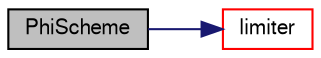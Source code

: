 digraph "PhiScheme"
{
  bgcolor="transparent";
  edge [fontname="FreeSans",fontsize="10",labelfontname="FreeSans",labelfontsize="10"];
  node [fontname="FreeSans",fontsize="10",shape=record];
  rankdir="LR";
  Node4 [label="PhiScheme",height=0.2,width=0.4,color="black", fillcolor="grey75", style="filled", fontcolor="black"];
  Node4 -> Node5 [color="midnightblue",fontsize="10",style="solid",fontname="FreeSans"];
  Node5 [label="limiter",height=0.2,width=0.4,color="red",URL="$a23062.html#ab5b7fd4ec9a566fa360765146f0c4f4f",tooltip="Return the interpolation weighting factors. "];
}
